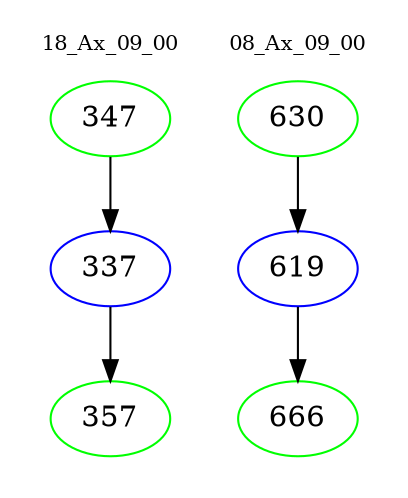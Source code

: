 digraph{
subgraph cluster_0 {
color = white
label = "18_Ax_09_00";
fontsize=10;
T0_347 [label="347", color="green"]
T0_347 -> T0_337 [color="black"]
T0_337 [label="337", color="blue"]
T0_337 -> T0_357 [color="black"]
T0_357 [label="357", color="green"]
}
subgraph cluster_1 {
color = white
label = "08_Ax_09_00";
fontsize=10;
T1_630 [label="630", color="green"]
T1_630 -> T1_619 [color="black"]
T1_619 [label="619", color="blue"]
T1_619 -> T1_666 [color="black"]
T1_666 [label="666", color="green"]
}
}
